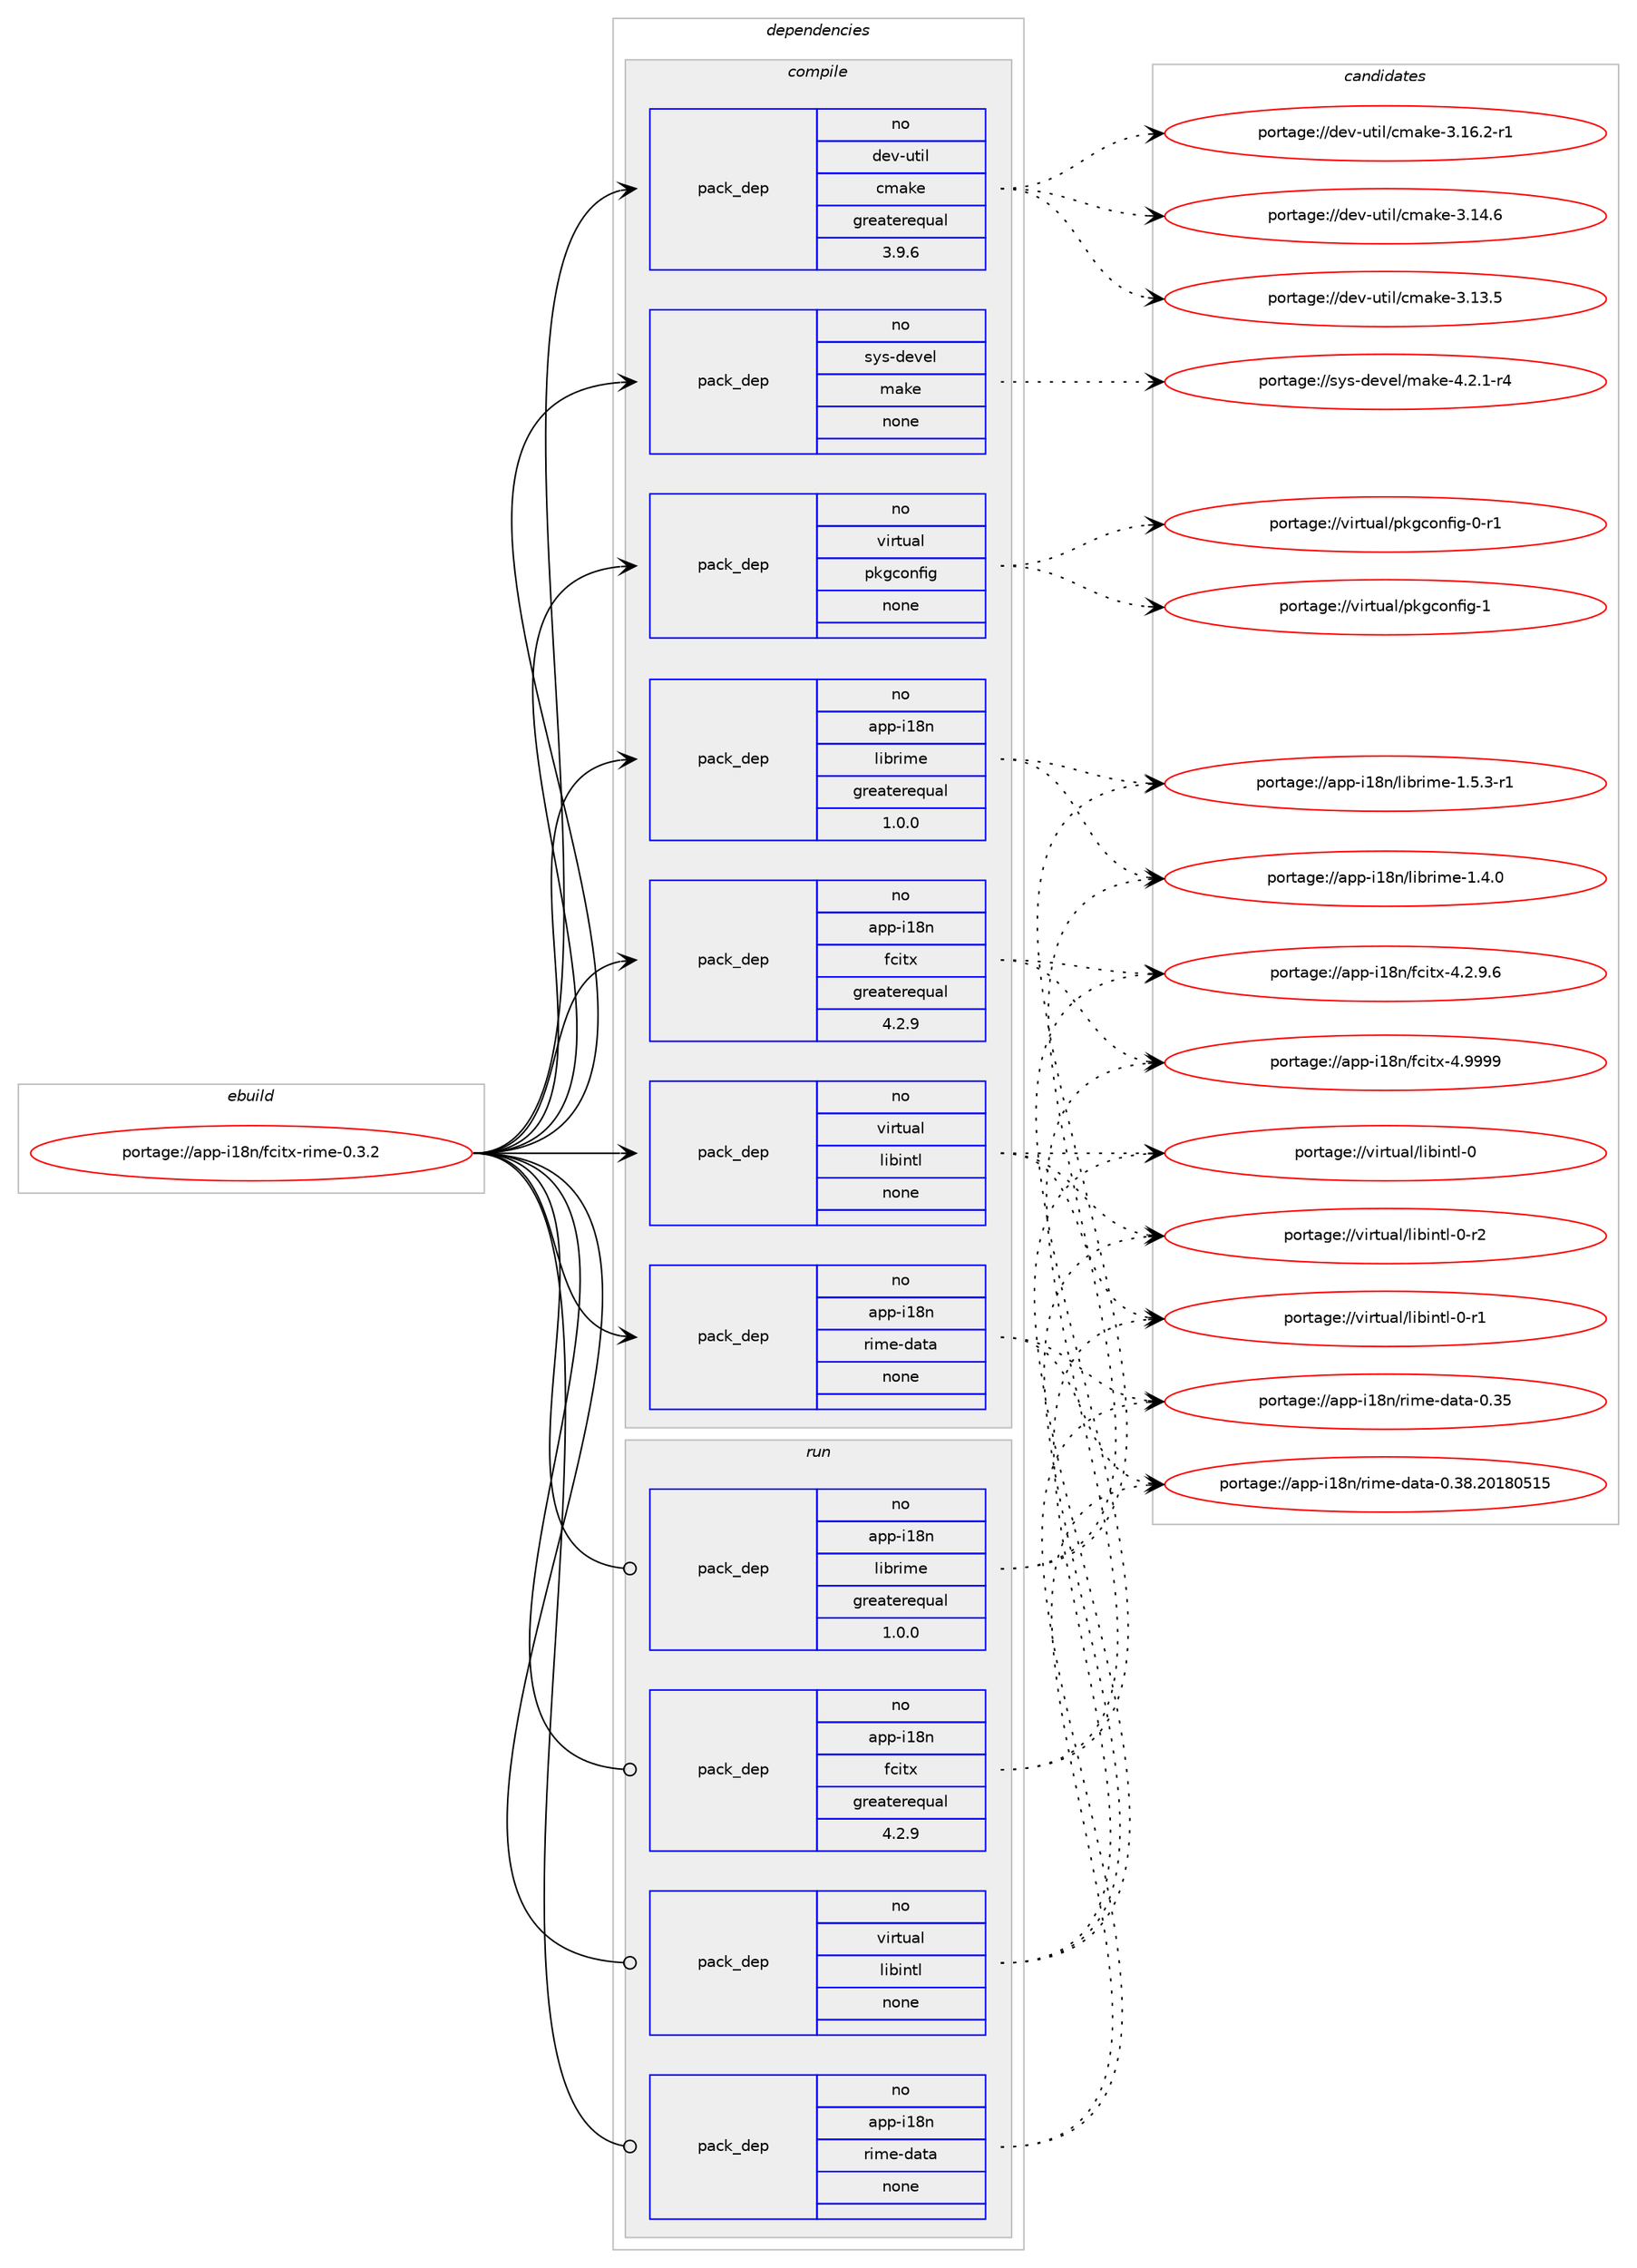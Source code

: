 digraph prolog {

# *************
# Graph options
# *************

newrank=true;
concentrate=true;
compound=true;
graph [rankdir=LR,fontname=Helvetica,fontsize=10,ranksep=1.5];#, ranksep=2.5, nodesep=0.2];
edge  [arrowhead=vee];
node  [fontname=Helvetica,fontsize=10];

# **********
# The ebuild
# **********

subgraph cluster_leftcol {
color=gray;
label=<<i>ebuild</i>>;
id [label="portage://app-i18n/fcitx-rime-0.3.2", color=red, width=4, href="../app-i18n/fcitx-rime-0.3.2.svg"];
}

# ****************
# The dependencies
# ****************

subgraph cluster_midcol {
color=gray;
label=<<i>dependencies</i>>;
subgraph cluster_compile {
fillcolor="#eeeeee";
style=filled;
label=<<i>compile</i>>;
subgraph pack465693 {
dependency619001 [label=<<TABLE BORDER="0" CELLBORDER="1" CELLSPACING="0" CELLPADDING="4" WIDTH="220"><TR><TD ROWSPAN="6" CELLPADDING="30">pack_dep</TD></TR><TR><TD WIDTH="110">no</TD></TR><TR><TD>app-i18n</TD></TR><TR><TD>fcitx</TD></TR><TR><TD>greaterequal</TD></TR><TR><TD>4.2.9</TD></TR></TABLE>>, shape=none, color=blue];
}
id:e -> dependency619001:w [weight=20,style="solid",arrowhead="vee"];
subgraph pack465694 {
dependency619002 [label=<<TABLE BORDER="0" CELLBORDER="1" CELLSPACING="0" CELLPADDING="4" WIDTH="220"><TR><TD ROWSPAN="6" CELLPADDING="30">pack_dep</TD></TR><TR><TD WIDTH="110">no</TD></TR><TR><TD>app-i18n</TD></TR><TR><TD>librime</TD></TR><TR><TD>greaterequal</TD></TR><TR><TD>1.0.0</TD></TR></TABLE>>, shape=none, color=blue];
}
id:e -> dependency619002:w [weight=20,style="solid",arrowhead="vee"];
subgraph pack465695 {
dependency619003 [label=<<TABLE BORDER="0" CELLBORDER="1" CELLSPACING="0" CELLPADDING="4" WIDTH="220"><TR><TD ROWSPAN="6" CELLPADDING="30">pack_dep</TD></TR><TR><TD WIDTH="110">no</TD></TR><TR><TD>app-i18n</TD></TR><TR><TD>rime-data</TD></TR><TR><TD>none</TD></TR><TR><TD></TD></TR></TABLE>>, shape=none, color=blue];
}
id:e -> dependency619003:w [weight=20,style="solid",arrowhead="vee"];
subgraph pack465696 {
dependency619004 [label=<<TABLE BORDER="0" CELLBORDER="1" CELLSPACING="0" CELLPADDING="4" WIDTH="220"><TR><TD ROWSPAN="6" CELLPADDING="30">pack_dep</TD></TR><TR><TD WIDTH="110">no</TD></TR><TR><TD>dev-util</TD></TR><TR><TD>cmake</TD></TR><TR><TD>greaterequal</TD></TR><TR><TD>3.9.6</TD></TR></TABLE>>, shape=none, color=blue];
}
id:e -> dependency619004:w [weight=20,style="solid",arrowhead="vee"];
subgraph pack465697 {
dependency619005 [label=<<TABLE BORDER="0" CELLBORDER="1" CELLSPACING="0" CELLPADDING="4" WIDTH="220"><TR><TD ROWSPAN="6" CELLPADDING="30">pack_dep</TD></TR><TR><TD WIDTH="110">no</TD></TR><TR><TD>sys-devel</TD></TR><TR><TD>make</TD></TR><TR><TD>none</TD></TR><TR><TD></TD></TR></TABLE>>, shape=none, color=blue];
}
id:e -> dependency619005:w [weight=20,style="solid",arrowhead="vee"];
subgraph pack465698 {
dependency619006 [label=<<TABLE BORDER="0" CELLBORDER="1" CELLSPACING="0" CELLPADDING="4" WIDTH="220"><TR><TD ROWSPAN="6" CELLPADDING="30">pack_dep</TD></TR><TR><TD WIDTH="110">no</TD></TR><TR><TD>virtual</TD></TR><TR><TD>libintl</TD></TR><TR><TD>none</TD></TR><TR><TD></TD></TR></TABLE>>, shape=none, color=blue];
}
id:e -> dependency619006:w [weight=20,style="solid",arrowhead="vee"];
subgraph pack465699 {
dependency619007 [label=<<TABLE BORDER="0" CELLBORDER="1" CELLSPACING="0" CELLPADDING="4" WIDTH="220"><TR><TD ROWSPAN="6" CELLPADDING="30">pack_dep</TD></TR><TR><TD WIDTH="110">no</TD></TR><TR><TD>virtual</TD></TR><TR><TD>pkgconfig</TD></TR><TR><TD>none</TD></TR><TR><TD></TD></TR></TABLE>>, shape=none, color=blue];
}
id:e -> dependency619007:w [weight=20,style="solid",arrowhead="vee"];
}
subgraph cluster_compileandrun {
fillcolor="#eeeeee";
style=filled;
label=<<i>compile and run</i>>;
}
subgraph cluster_run {
fillcolor="#eeeeee";
style=filled;
label=<<i>run</i>>;
subgraph pack465700 {
dependency619008 [label=<<TABLE BORDER="0" CELLBORDER="1" CELLSPACING="0" CELLPADDING="4" WIDTH="220"><TR><TD ROWSPAN="6" CELLPADDING="30">pack_dep</TD></TR><TR><TD WIDTH="110">no</TD></TR><TR><TD>app-i18n</TD></TR><TR><TD>fcitx</TD></TR><TR><TD>greaterequal</TD></TR><TR><TD>4.2.9</TD></TR></TABLE>>, shape=none, color=blue];
}
id:e -> dependency619008:w [weight=20,style="solid",arrowhead="odot"];
subgraph pack465701 {
dependency619009 [label=<<TABLE BORDER="0" CELLBORDER="1" CELLSPACING="0" CELLPADDING="4" WIDTH="220"><TR><TD ROWSPAN="6" CELLPADDING="30">pack_dep</TD></TR><TR><TD WIDTH="110">no</TD></TR><TR><TD>app-i18n</TD></TR><TR><TD>librime</TD></TR><TR><TD>greaterequal</TD></TR><TR><TD>1.0.0</TD></TR></TABLE>>, shape=none, color=blue];
}
id:e -> dependency619009:w [weight=20,style="solid",arrowhead="odot"];
subgraph pack465702 {
dependency619010 [label=<<TABLE BORDER="0" CELLBORDER="1" CELLSPACING="0" CELLPADDING="4" WIDTH="220"><TR><TD ROWSPAN="6" CELLPADDING="30">pack_dep</TD></TR><TR><TD WIDTH="110">no</TD></TR><TR><TD>app-i18n</TD></TR><TR><TD>rime-data</TD></TR><TR><TD>none</TD></TR><TR><TD></TD></TR></TABLE>>, shape=none, color=blue];
}
id:e -> dependency619010:w [weight=20,style="solid",arrowhead="odot"];
subgraph pack465703 {
dependency619011 [label=<<TABLE BORDER="0" CELLBORDER="1" CELLSPACING="0" CELLPADDING="4" WIDTH="220"><TR><TD ROWSPAN="6" CELLPADDING="30">pack_dep</TD></TR><TR><TD WIDTH="110">no</TD></TR><TR><TD>virtual</TD></TR><TR><TD>libintl</TD></TR><TR><TD>none</TD></TR><TR><TD></TD></TR></TABLE>>, shape=none, color=blue];
}
id:e -> dependency619011:w [weight=20,style="solid",arrowhead="odot"];
}
}

# **************
# The candidates
# **************

subgraph cluster_choices {
rank=same;
color=gray;
label=<<i>candidates</i>>;

subgraph choice465693 {
color=black;
nodesep=1;
choice97112112451054956110471029910511612045524657575757 [label="portage://app-i18n/fcitx-4.9999", color=red, width=4,href="../app-i18n/fcitx-4.9999.svg"];
choice9711211245105495611047102991051161204552465046574654 [label="portage://app-i18n/fcitx-4.2.9.6", color=red, width=4,href="../app-i18n/fcitx-4.2.9.6.svg"];
dependency619001:e -> choice97112112451054956110471029910511612045524657575757:w [style=dotted,weight="100"];
dependency619001:e -> choice9711211245105495611047102991051161204552465046574654:w [style=dotted,weight="100"];
}
subgraph choice465694 {
color=black;
nodesep=1;
choice9711211245105495611047108105981141051091014549465346514511449 [label="portage://app-i18n/librime-1.5.3-r1", color=red, width=4,href="../app-i18n/librime-1.5.3-r1.svg"];
choice971121124510549561104710810598114105109101454946524648 [label="portage://app-i18n/librime-1.4.0", color=red, width=4,href="../app-i18n/librime-1.4.0.svg"];
dependency619002:e -> choice9711211245105495611047108105981141051091014549465346514511449:w [style=dotted,weight="100"];
dependency619002:e -> choice971121124510549561104710810598114105109101454946524648:w [style=dotted,weight="100"];
}
subgraph choice465695 {
color=black;
nodesep=1;
choice97112112451054956110471141051091014510097116974548465156465048495648534953 [label="portage://app-i18n/rime-data-0.38.20180515", color=red, width=4,href="../app-i18n/rime-data-0.38.20180515.svg"];
choice97112112451054956110471141051091014510097116974548465153 [label="portage://app-i18n/rime-data-0.35", color=red, width=4,href="../app-i18n/rime-data-0.35.svg"];
dependency619003:e -> choice97112112451054956110471141051091014510097116974548465156465048495648534953:w [style=dotted,weight="100"];
dependency619003:e -> choice97112112451054956110471141051091014510097116974548465153:w [style=dotted,weight="100"];
}
subgraph choice465696 {
color=black;
nodesep=1;
choice10010111845117116105108479910997107101455146495446504511449 [label="portage://dev-util/cmake-3.16.2-r1", color=red, width=4,href="../dev-util/cmake-3.16.2-r1.svg"];
choice1001011184511711610510847991099710710145514649524654 [label="portage://dev-util/cmake-3.14.6", color=red, width=4,href="../dev-util/cmake-3.14.6.svg"];
choice1001011184511711610510847991099710710145514649514653 [label="portage://dev-util/cmake-3.13.5", color=red, width=4,href="../dev-util/cmake-3.13.5.svg"];
dependency619004:e -> choice10010111845117116105108479910997107101455146495446504511449:w [style=dotted,weight="100"];
dependency619004:e -> choice1001011184511711610510847991099710710145514649524654:w [style=dotted,weight="100"];
dependency619004:e -> choice1001011184511711610510847991099710710145514649514653:w [style=dotted,weight="100"];
}
subgraph choice465697 {
color=black;
nodesep=1;
choice1151211154510010111810110847109971071014552465046494511452 [label="portage://sys-devel/make-4.2.1-r4", color=red, width=4,href="../sys-devel/make-4.2.1-r4.svg"];
dependency619005:e -> choice1151211154510010111810110847109971071014552465046494511452:w [style=dotted,weight="100"];
}
subgraph choice465698 {
color=black;
nodesep=1;
choice11810511411611797108471081059810511011610845484511450 [label="portage://virtual/libintl-0-r2", color=red, width=4,href="../virtual/libintl-0-r2.svg"];
choice11810511411611797108471081059810511011610845484511449 [label="portage://virtual/libintl-0-r1", color=red, width=4,href="../virtual/libintl-0-r1.svg"];
choice1181051141161179710847108105981051101161084548 [label="portage://virtual/libintl-0", color=red, width=4,href="../virtual/libintl-0.svg"];
dependency619006:e -> choice11810511411611797108471081059810511011610845484511450:w [style=dotted,weight="100"];
dependency619006:e -> choice11810511411611797108471081059810511011610845484511449:w [style=dotted,weight="100"];
dependency619006:e -> choice1181051141161179710847108105981051101161084548:w [style=dotted,weight="100"];
}
subgraph choice465699 {
color=black;
nodesep=1;
choice1181051141161179710847112107103991111101021051034549 [label="portage://virtual/pkgconfig-1", color=red, width=4,href="../virtual/pkgconfig-1.svg"];
choice11810511411611797108471121071039911111010210510345484511449 [label="portage://virtual/pkgconfig-0-r1", color=red, width=4,href="../virtual/pkgconfig-0-r1.svg"];
dependency619007:e -> choice1181051141161179710847112107103991111101021051034549:w [style=dotted,weight="100"];
dependency619007:e -> choice11810511411611797108471121071039911111010210510345484511449:w [style=dotted,weight="100"];
}
subgraph choice465700 {
color=black;
nodesep=1;
choice97112112451054956110471029910511612045524657575757 [label="portage://app-i18n/fcitx-4.9999", color=red, width=4,href="../app-i18n/fcitx-4.9999.svg"];
choice9711211245105495611047102991051161204552465046574654 [label="portage://app-i18n/fcitx-4.2.9.6", color=red, width=4,href="../app-i18n/fcitx-4.2.9.6.svg"];
dependency619008:e -> choice97112112451054956110471029910511612045524657575757:w [style=dotted,weight="100"];
dependency619008:e -> choice9711211245105495611047102991051161204552465046574654:w [style=dotted,weight="100"];
}
subgraph choice465701 {
color=black;
nodesep=1;
choice9711211245105495611047108105981141051091014549465346514511449 [label="portage://app-i18n/librime-1.5.3-r1", color=red, width=4,href="../app-i18n/librime-1.5.3-r1.svg"];
choice971121124510549561104710810598114105109101454946524648 [label="portage://app-i18n/librime-1.4.0", color=red, width=4,href="../app-i18n/librime-1.4.0.svg"];
dependency619009:e -> choice9711211245105495611047108105981141051091014549465346514511449:w [style=dotted,weight="100"];
dependency619009:e -> choice971121124510549561104710810598114105109101454946524648:w [style=dotted,weight="100"];
}
subgraph choice465702 {
color=black;
nodesep=1;
choice97112112451054956110471141051091014510097116974548465156465048495648534953 [label="portage://app-i18n/rime-data-0.38.20180515", color=red, width=4,href="../app-i18n/rime-data-0.38.20180515.svg"];
choice97112112451054956110471141051091014510097116974548465153 [label="portage://app-i18n/rime-data-0.35", color=red, width=4,href="../app-i18n/rime-data-0.35.svg"];
dependency619010:e -> choice97112112451054956110471141051091014510097116974548465156465048495648534953:w [style=dotted,weight="100"];
dependency619010:e -> choice97112112451054956110471141051091014510097116974548465153:w [style=dotted,weight="100"];
}
subgraph choice465703 {
color=black;
nodesep=1;
choice11810511411611797108471081059810511011610845484511450 [label="portage://virtual/libintl-0-r2", color=red, width=4,href="../virtual/libintl-0-r2.svg"];
choice11810511411611797108471081059810511011610845484511449 [label="portage://virtual/libintl-0-r1", color=red, width=4,href="../virtual/libintl-0-r1.svg"];
choice1181051141161179710847108105981051101161084548 [label="portage://virtual/libintl-0", color=red, width=4,href="../virtual/libintl-0.svg"];
dependency619011:e -> choice11810511411611797108471081059810511011610845484511450:w [style=dotted,weight="100"];
dependency619011:e -> choice11810511411611797108471081059810511011610845484511449:w [style=dotted,weight="100"];
dependency619011:e -> choice1181051141161179710847108105981051101161084548:w [style=dotted,weight="100"];
}
}

}
